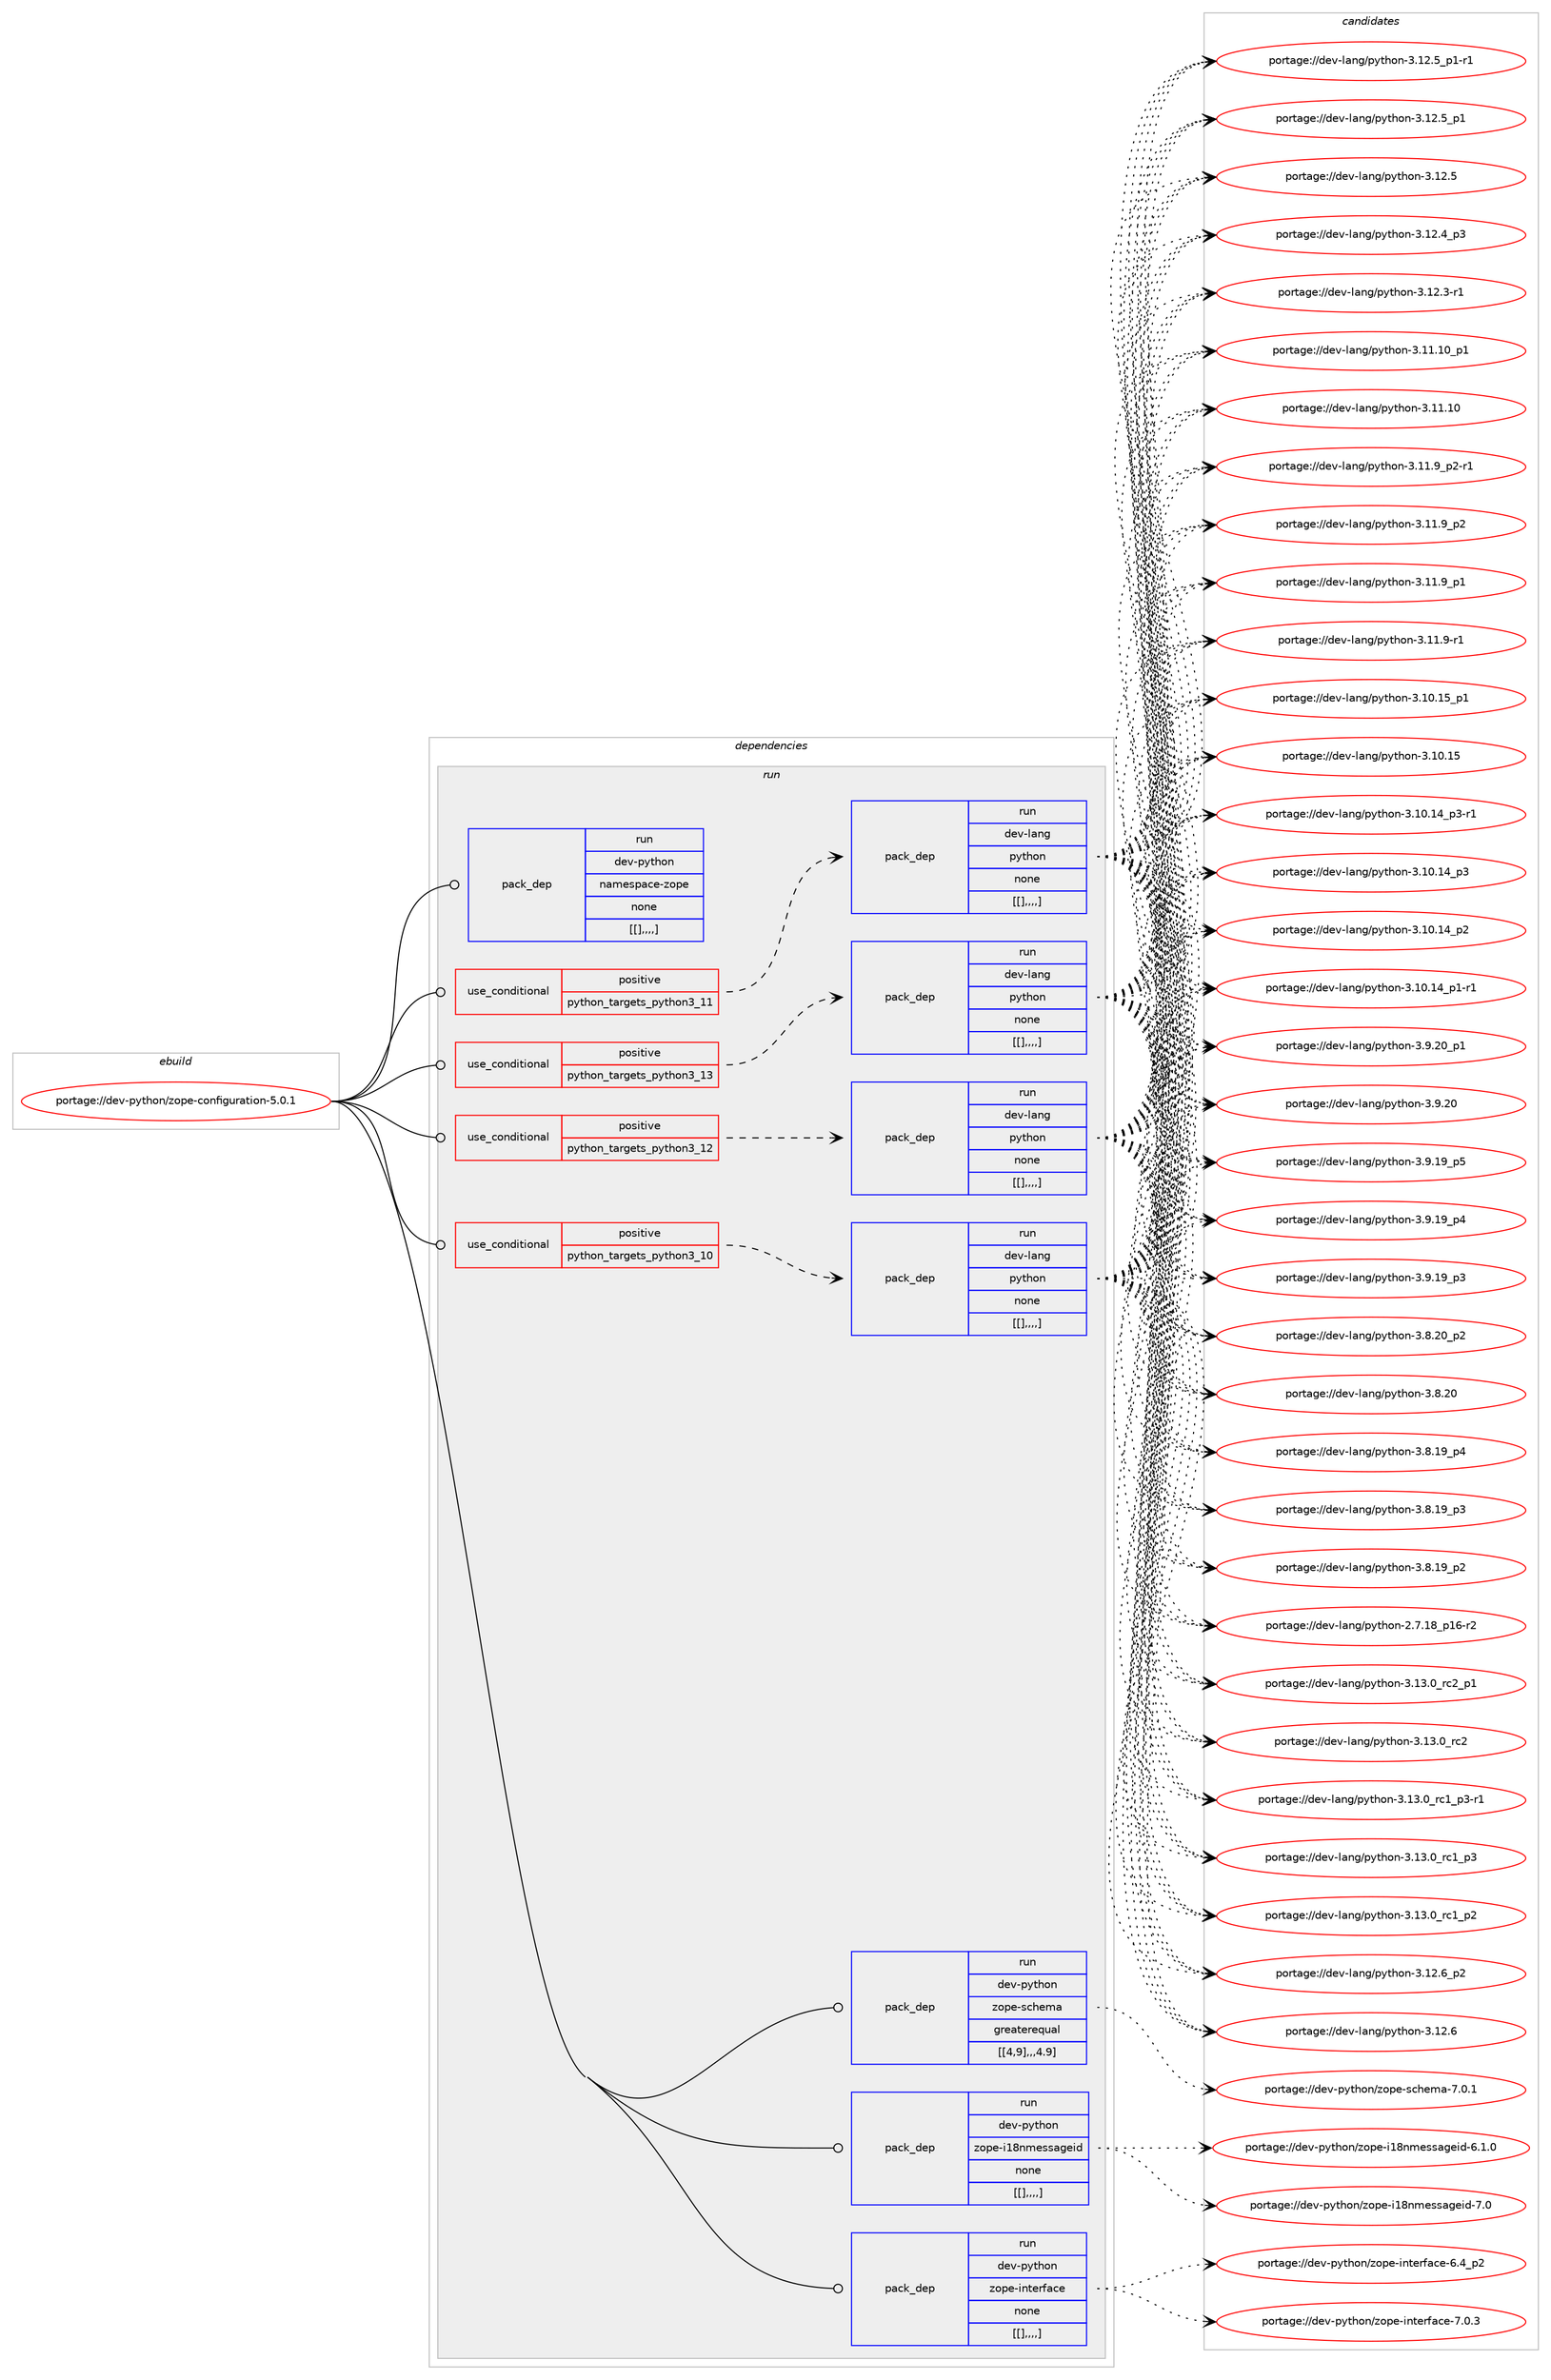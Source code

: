 digraph prolog {

# *************
# Graph options
# *************

newrank=true;
concentrate=true;
compound=true;
graph [rankdir=LR,fontname=Helvetica,fontsize=10,ranksep=1.5];#, ranksep=2.5, nodesep=0.2];
edge  [arrowhead=vee];
node  [fontname=Helvetica,fontsize=10];

# **********
# The ebuild
# **********

subgraph cluster_leftcol {
color=gray;
label=<<i>ebuild</i>>;
id [label="portage://dev-python/zope-configuration-5.0.1", color=red, width=4, href="../dev-python/zope-configuration-5.0.1.svg"];
}

# ****************
# The dependencies
# ****************

subgraph cluster_midcol {
color=gray;
label=<<i>dependencies</i>>;
subgraph cluster_compile {
fillcolor="#eeeeee";
style=filled;
label=<<i>compile</i>>;
}
subgraph cluster_compileandrun {
fillcolor="#eeeeee";
style=filled;
label=<<i>compile and run</i>>;
}
subgraph cluster_run {
fillcolor="#eeeeee";
style=filled;
label=<<i>run</i>>;
subgraph cond43324 {
dependency171675 [label=<<TABLE BORDER="0" CELLBORDER="1" CELLSPACING="0" CELLPADDING="4"><TR><TD ROWSPAN="3" CELLPADDING="10">use_conditional</TD></TR><TR><TD>positive</TD></TR><TR><TD>python_targets_python3_10</TD></TR></TABLE>>, shape=none, color=red];
subgraph pack127088 {
dependency171676 [label=<<TABLE BORDER="0" CELLBORDER="1" CELLSPACING="0" CELLPADDING="4" WIDTH="220"><TR><TD ROWSPAN="6" CELLPADDING="30">pack_dep</TD></TR><TR><TD WIDTH="110">run</TD></TR><TR><TD>dev-lang</TD></TR><TR><TD>python</TD></TR><TR><TD>none</TD></TR><TR><TD>[[],,,,]</TD></TR></TABLE>>, shape=none, color=blue];
}
dependency171675:e -> dependency171676:w [weight=20,style="dashed",arrowhead="vee"];
}
id:e -> dependency171675:w [weight=20,style="solid",arrowhead="odot"];
subgraph cond43325 {
dependency171677 [label=<<TABLE BORDER="0" CELLBORDER="1" CELLSPACING="0" CELLPADDING="4"><TR><TD ROWSPAN="3" CELLPADDING="10">use_conditional</TD></TR><TR><TD>positive</TD></TR><TR><TD>python_targets_python3_11</TD></TR></TABLE>>, shape=none, color=red];
subgraph pack127089 {
dependency171678 [label=<<TABLE BORDER="0" CELLBORDER="1" CELLSPACING="0" CELLPADDING="4" WIDTH="220"><TR><TD ROWSPAN="6" CELLPADDING="30">pack_dep</TD></TR><TR><TD WIDTH="110">run</TD></TR><TR><TD>dev-lang</TD></TR><TR><TD>python</TD></TR><TR><TD>none</TD></TR><TR><TD>[[],,,,]</TD></TR></TABLE>>, shape=none, color=blue];
}
dependency171677:e -> dependency171678:w [weight=20,style="dashed",arrowhead="vee"];
}
id:e -> dependency171677:w [weight=20,style="solid",arrowhead="odot"];
subgraph cond43326 {
dependency171679 [label=<<TABLE BORDER="0" CELLBORDER="1" CELLSPACING="0" CELLPADDING="4"><TR><TD ROWSPAN="3" CELLPADDING="10">use_conditional</TD></TR><TR><TD>positive</TD></TR><TR><TD>python_targets_python3_12</TD></TR></TABLE>>, shape=none, color=red];
subgraph pack127090 {
dependency171680 [label=<<TABLE BORDER="0" CELLBORDER="1" CELLSPACING="0" CELLPADDING="4" WIDTH="220"><TR><TD ROWSPAN="6" CELLPADDING="30">pack_dep</TD></TR><TR><TD WIDTH="110">run</TD></TR><TR><TD>dev-lang</TD></TR><TR><TD>python</TD></TR><TR><TD>none</TD></TR><TR><TD>[[],,,,]</TD></TR></TABLE>>, shape=none, color=blue];
}
dependency171679:e -> dependency171680:w [weight=20,style="dashed",arrowhead="vee"];
}
id:e -> dependency171679:w [weight=20,style="solid",arrowhead="odot"];
subgraph cond43327 {
dependency171681 [label=<<TABLE BORDER="0" CELLBORDER="1" CELLSPACING="0" CELLPADDING="4"><TR><TD ROWSPAN="3" CELLPADDING="10">use_conditional</TD></TR><TR><TD>positive</TD></TR><TR><TD>python_targets_python3_13</TD></TR></TABLE>>, shape=none, color=red];
subgraph pack127091 {
dependency171682 [label=<<TABLE BORDER="0" CELLBORDER="1" CELLSPACING="0" CELLPADDING="4" WIDTH="220"><TR><TD ROWSPAN="6" CELLPADDING="30">pack_dep</TD></TR><TR><TD WIDTH="110">run</TD></TR><TR><TD>dev-lang</TD></TR><TR><TD>python</TD></TR><TR><TD>none</TD></TR><TR><TD>[[],,,,]</TD></TR></TABLE>>, shape=none, color=blue];
}
dependency171681:e -> dependency171682:w [weight=20,style="dashed",arrowhead="vee"];
}
id:e -> dependency171681:w [weight=20,style="solid",arrowhead="odot"];
subgraph pack127092 {
dependency171683 [label=<<TABLE BORDER="0" CELLBORDER="1" CELLSPACING="0" CELLPADDING="4" WIDTH="220"><TR><TD ROWSPAN="6" CELLPADDING="30">pack_dep</TD></TR><TR><TD WIDTH="110">run</TD></TR><TR><TD>dev-python</TD></TR><TR><TD>zope-i18nmessageid</TD></TR><TR><TD>none</TD></TR><TR><TD>[[],,,,]</TD></TR></TABLE>>, shape=none, color=blue];
}
id:e -> dependency171683:w [weight=20,style="solid",arrowhead="odot"];
subgraph pack127093 {
dependency171684 [label=<<TABLE BORDER="0" CELLBORDER="1" CELLSPACING="0" CELLPADDING="4" WIDTH="220"><TR><TD ROWSPAN="6" CELLPADDING="30">pack_dep</TD></TR><TR><TD WIDTH="110">run</TD></TR><TR><TD>dev-python</TD></TR><TR><TD>zope-interface</TD></TR><TR><TD>none</TD></TR><TR><TD>[[],,,,]</TD></TR></TABLE>>, shape=none, color=blue];
}
id:e -> dependency171684:w [weight=20,style="solid",arrowhead="odot"];
subgraph pack127094 {
dependency171685 [label=<<TABLE BORDER="0" CELLBORDER="1" CELLSPACING="0" CELLPADDING="4" WIDTH="220"><TR><TD ROWSPAN="6" CELLPADDING="30">pack_dep</TD></TR><TR><TD WIDTH="110">run</TD></TR><TR><TD>dev-python</TD></TR><TR><TD>zope-schema</TD></TR><TR><TD>greaterequal</TD></TR><TR><TD>[[4,9],,,4.9]</TD></TR></TABLE>>, shape=none, color=blue];
}
id:e -> dependency171685:w [weight=20,style="solid",arrowhead="odot"];
subgraph pack127095 {
dependency171686 [label=<<TABLE BORDER="0" CELLBORDER="1" CELLSPACING="0" CELLPADDING="4" WIDTH="220"><TR><TD ROWSPAN="6" CELLPADDING="30">pack_dep</TD></TR><TR><TD WIDTH="110">run</TD></TR><TR><TD>dev-python</TD></TR><TR><TD>namespace-zope</TD></TR><TR><TD>none</TD></TR><TR><TD>[[],,,,]</TD></TR></TABLE>>, shape=none, color=blue];
}
id:e -> dependency171686:w [weight=20,style="solid",arrowhead="odot"];
}
}

# **************
# The candidates
# **************

subgraph cluster_choices {
rank=same;
color=gray;
label=<<i>candidates</i>>;

subgraph choice127088 {
color=black;
nodesep=1;
choice100101118451089711010347112121116104111110455146495146489511499509511249 [label="portage://dev-lang/python-3.13.0_rc2_p1", color=red, width=4,href="../dev-lang/python-3.13.0_rc2_p1.svg"];
choice10010111845108971101034711212111610411111045514649514648951149950 [label="portage://dev-lang/python-3.13.0_rc2", color=red, width=4,href="../dev-lang/python-3.13.0_rc2.svg"];
choice1001011184510897110103471121211161041111104551464951464895114994995112514511449 [label="portage://dev-lang/python-3.13.0_rc1_p3-r1", color=red, width=4,href="../dev-lang/python-3.13.0_rc1_p3-r1.svg"];
choice100101118451089711010347112121116104111110455146495146489511499499511251 [label="portage://dev-lang/python-3.13.0_rc1_p3", color=red, width=4,href="../dev-lang/python-3.13.0_rc1_p3.svg"];
choice100101118451089711010347112121116104111110455146495146489511499499511250 [label="portage://dev-lang/python-3.13.0_rc1_p2", color=red, width=4,href="../dev-lang/python-3.13.0_rc1_p2.svg"];
choice100101118451089711010347112121116104111110455146495046549511250 [label="portage://dev-lang/python-3.12.6_p2", color=red, width=4,href="../dev-lang/python-3.12.6_p2.svg"];
choice10010111845108971101034711212111610411111045514649504654 [label="portage://dev-lang/python-3.12.6", color=red, width=4,href="../dev-lang/python-3.12.6.svg"];
choice1001011184510897110103471121211161041111104551464950465395112494511449 [label="portage://dev-lang/python-3.12.5_p1-r1", color=red, width=4,href="../dev-lang/python-3.12.5_p1-r1.svg"];
choice100101118451089711010347112121116104111110455146495046539511249 [label="portage://dev-lang/python-3.12.5_p1", color=red, width=4,href="../dev-lang/python-3.12.5_p1.svg"];
choice10010111845108971101034711212111610411111045514649504653 [label="portage://dev-lang/python-3.12.5", color=red, width=4,href="../dev-lang/python-3.12.5.svg"];
choice100101118451089711010347112121116104111110455146495046529511251 [label="portage://dev-lang/python-3.12.4_p3", color=red, width=4,href="../dev-lang/python-3.12.4_p3.svg"];
choice100101118451089711010347112121116104111110455146495046514511449 [label="portage://dev-lang/python-3.12.3-r1", color=red, width=4,href="../dev-lang/python-3.12.3-r1.svg"];
choice10010111845108971101034711212111610411111045514649494649489511249 [label="portage://dev-lang/python-3.11.10_p1", color=red, width=4,href="../dev-lang/python-3.11.10_p1.svg"];
choice1001011184510897110103471121211161041111104551464949464948 [label="portage://dev-lang/python-3.11.10", color=red, width=4,href="../dev-lang/python-3.11.10.svg"];
choice1001011184510897110103471121211161041111104551464949465795112504511449 [label="portage://dev-lang/python-3.11.9_p2-r1", color=red, width=4,href="../dev-lang/python-3.11.9_p2-r1.svg"];
choice100101118451089711010347112121116104111110455146494946579511250 [label="portage://dev-lang/python-3.11.9_p2", color=red, width=4,href="../dev-lang/python-3.11.9_p2.svg"];
choice100101118451089711010347112121116104111110455146494946579511249 [label="portage://dev-lang/python-3.11.9_p1", color=red, width=4,href="../dev-lang/python-3.11.9_p1.svg"];
choice100101118451089711010347112121116104111110455146494946574511449 [label="portage://dev-lang/python-3.11.9-r1", color=red, width=4,href="../dev-lang/python-3.11.9-r1.svg"];
choice10010111845108971101034711212111610411111045514649484649539511249 [label="portage://dev-lang/python-3.10.15_p1", color=red, width=4,href="../dev-lang/python-3.10.15_p1.svg"];
choice1001011184510897110103471121211161041111104551464948464953 [label="portage://dev-lang/python-3.10.15", color=red, width=4,href="../dev-lang/python-3.10.15.svg"];
choice100101118451089711010347112121116104111110455146494846495295112514511449 [label="portage://dev-lang/python-3.10.14_p3-r1", color=red, width=4,href="../dev-lang/python-3.10.14_p3-r1.svg"];
choice10010111845108971101034711212111610411111045514649484649529511251 [label="portage://dev-lang/python-3.10.14_p3", color=red, width=4,href="../dev-lang/python-3.10.14_p3.svg"];
choice10010111845108971101034711212111610411111045514649484649529511250 [label="portage://dev-lang/python-3.10.14_p2", color=red, width=4,href="../dev-lang/python-3.10.14_p2.svg"];
choice100101118451089711010347112121116104111110455146494846495295112494511449 [label="portage://dev-lang/python-3.10.14_p1-r1", color=red, width=4,href="../dev-lang/python-3.10.14_p1-r1.svg"];
choice100101118451089711010347112121116104111110455146574650489511249 [label="portage://dev-lang/python-3.9.20_p1", color=red, width=4,href="../dev-lang/python-3.9.20_p1.svg"];
choice10010111845108971101034711212111610411111045514657465048 [label="portage://dev-lang/python-3.9.20", color=red, width=4,href="../dev-lang/python-3.9.20.svg"];
choice100101118451089711010347112121116104111110455146574649579511253 [label="portage://dev-lang/python-3.9.19_p5", color=red, width=4,href="../dev-lang/python-3.9.19_p5.svg"];
choice100101118451089711010347112121116104111110455146574649579511252 [label="portage://dev-lang/python-3.9.19_p4", color=red, width=4,href="../dev-lang/python-3.9.19_p4.svg"];
choice100101118451089711010347112121116104111110455146574649579511251 [label="portage://dev-lang/python-3.9.19_p3", color=red, width=4,href="../dev-lang/python-3.9.19_p3.svg"];
choice100101118451089711010347112121116104111110455146564650489511250 [label="portage://dev-lang/python-3.8.20_p2", color=red, width=4,href="../dev-lang/python-3.8.20_p2.svg"];
choice10010111845108971101034711212111610411111045514656465048 [label="portage://dev-lang/python-3.8.20", color=red, width=4,href="../dev-lang/python-3.8.20.svg"];
choice100101118451089711010347112121116104111110455146564649579511252 [label="portage://dev-lang/python-3.8.19_p4", color=red, width=4,href="../dev-lang/python-3.8.19_p4.svg"];
choice100101118451089711010347112121116104111110455146564649579511251 [label="portage://dev-lang/python-3.8.19_p3", color=red, width=4,href="../dev-lang/python-3.8.19_p3.svg"];
choice100101118451089711010347112121116104111110455146564649579511250 [label="portage://dev-lang/python-3.8.19_p2", color=red, width=4,href="../dev-lang/python-3.8.19_p2.svg"];
choice100101118451089711010347112121116104111110455046554649569511249544511450 [label="portage://dev-lang/python-2.7.18_p16-r2", color=red, width=4,href="../dev-lang/python-2.7.18_p16-r2.svg"];
dependency171676:e -> choice100101118451089711010347112121116104111110455146495146489511499509511249:w [style=dotted,weight="100"];
dependency171676:e -> choice10010111845108971101034711212111610411111045514649514648951149950:w [style=dotted,weight="100"];
dependency171676:e -> choice1001011184510897110103471121211161041111104551464951464895114994995112514511449:w [style=dotted,weight="100"];
dependency171676:e -> choice100101118451089711010347112121116104111110455146495146489511499499511251:w [style=dotted,weight="100"];
dependency171676:e -> choice100101118451089711010347112121116104111110455146495146489511499499511250:w [style=dotted,weight="100"];
dependency171676:e -> choice100101118451089711010347112121116104111110455146495046549511250:w [style=dotted,weight="100"];
dependency171676:e -> choice10010111845108971101034711212111610411111045514649504654:w [style=dotted,weight="100"];
dependency171676:e -> choice1001011184510897110103471121211161041111104551464950465395112494511449:w [style=dotted,weight="100"];
dependency171676:e -> choice100101118451089711010347112121116104111110455146495046539511249:w [style=dotted,weight="100"];
dependency171676:e -> choice10010111845108971101034711212111610411111045514649504653:w [style=dotted,weight="100"];
dependency171676:e -> choice100101118451089711010347112121116104111110455146495046529511251:w [style=dotted,weight="100"];
dependency171676:e -> choice100101118451089711010347112121116104111110455146495046514511449:w [style=dotted,weight="100"];
dependency171676:e -> choice10010111845108971101034711212111610411111045514649494649489511249:w [style=dotted,weight="100"];
dependency171676:e -> choice1001011184510897110103471121211161041111104551464949464948:w [style=dotted,weight="100"];
dependency171676:e -> choice1001011184510897110103471121211161041111104551464949465795112504511449:w [style=dotted,weight="100"];
dependency171676:e -> choice100101118451089711010347112121116104111110455146494946579511250:w [style=dotted,weight="100"];
dependency171676:e -> choice100101118451089711010347112121116104111110455146494946579511249:w [style=dotted,weight="100"];
dependency171676:e -> choice100101118451089711010347112121116104111110455146494946574511449:w [style=dotted,weight="100"];
dependency171676:e -> choice10010111845108971101034711212111610411111045514649484649539511249:w [style=dotted,weight="100"];
dependency171676:e -> choice1001011184510897110103471121211161041111104551464948464953:w [style=dotted,weight="100"];
dependency171676:e -> choice100101118451089711010347112121116104111110455146494846495295112514511449:w [style=dotted,weight="100"];
dependency171676:e -> choice10010111845108971101034711212111610411111045514649484649529511251:w [style=dotted,weight="100"];
dependency171676:e -> choice10010111845108971101034711212111610411111045514649484649529511250:w [style=dotted,weight="100"];
dependency171676:e -> choice100101118451089711010347112121116104111110455146494846495295112494511449:w [style=dotted,weight="100"];
dependency171676:e -> choice100101118451089711010347112121116104111110455146574650489511249:w [style=dotted,weight="100"];
dependency171676:e -> choice10010111845108971101034711212111610411111045514657465048:w [style=dotted,weight="100"];
dependency171676:e -> choice100101118451089711010347112121116104111110455146574649579511253:w [style=dotted,weight="100"];
dependency171676:e -> choice100101118451089711010347112121116104111110455146574649579511252:w [style=dotted,weight="100"];
dependency171676:e -> choice100101118451089711010347112121116104111110455146574649579511251:w [style=dotted,weight="100"];
dependency171676:e -> choice100101118451089711010347112121116104111110455146564650489511250:w [style=dotted,weight="100"];
dependency171676:e -> choice10010111845108971101034711212111610411111045514656465048:w [style=dotted,weight="100"];
dependency171676:e -> choice100101118451089711010347112121116104111110455146564649579511252:w [style=dotted,weight="100"];
dependency171676:e -> choice100101118451089711010347112121116104111110455146564649579511251:w [style=dotted,weight="100"];
dependency171676:e -> choice100101118451089711010347112121116104111110455146564649579511250:w [style=dotted,weight="100"];
dependency171676:e -> choice100101118451089711010347112121116104111110455046554649569511249544511450:w [style=dotted,weight="100"];
}
subgraph choice127089 {
color=black;
nodesep=1;
choice100101118451089711010347112121116104111110455146495146489511499509511249 [label="portage://dev-lang/python-3.13.0_rc2_p1", color=red, width=4,href="../dev-lang/python-3.13.0_rc2_p1.svg"];
choice10010111845108971101034711212111610411111045514649514648951149950 [label="portage://dev-lang/python-3.13.0_rc2", color=red, width=4,href="../dev-lang/python-3.13.0_rc2.svg"];
choice1001011184510897110103471121211161041111104551464951464895114994995112514511449 [label="portage://dev-lang/python-3.13.0_rc1_p3-r1", color=red, width=4,href="../dev-lang/python-3.13.0_rc1_p3-r1.svg"];
choice100101118451089711010347112121116104111110455146495146489511499499511251 [label="portage://dev-lang/python-3.13.0_rc1_p3", color=red, width=4,href="../dev-lang/python-3.13.0_rc1_p3.svg"];
choice100101118451089711010347112121116104111110455146495146489511499499511250 [label="portage://dev-lang/python-3.13.0_rc1_p2", color=red, width=4,href="../dev-lang/python-3.13.0_rc1_p2.svg"];
choice100101118451089711010347112121116104111110455146495046549511250 [label="portage://dev-lang/python-3.12.6_p2", color=red, width=4,href="../dev-lang/python-3.12.6_p2.svg"];
choice10010111845108971101034711212111610411111045514649504654 [label="portage://dev-lang/python-3.12.6", color=red, width=4,href="../dev-lang/python-3.12.6.svg"];
choice1001011184510897110103471121211161041111104551464950465395112494511449 [label="portage://dev-lang/python-3.12.5_p1-r1", color=red, width=4,href="../dev-lang/python-3.12.5_p1-r1.svg"];
choice100101118451089711010347112121116104111110455146495046539511249 [label="portage://dev-lang/python-3.12.5_p1", color=red, width=4,href="../dev-lang/python-3.12.5_p1.svg"];
choice10010111845108971101034711212111610411111045514649504653 [label="portage://dev-lang/python-3.12.5", color=red, width=4,href="../dev-lang/python-3.12.5.svg"];
choice100101118451089711010347112121116104111110455146495046529511251 [label="portage://dev-lang/python-3.12.4_p3", color=red, width=4,href="../dev-lang/python-3.12.4_p3.svg"];
choice100101118451089711010347112121116104111110455146495046514511449 [label="portage://dev-lang/python-3.12.3-r1", color=red, width=4,href="../dev-lang/python-3.12.3-r1.svg"];
choice10010111845108971101034711212111610411111045514649494649489511249 [label="portage://dev-lang/python-3.11.10_p1", color=red, width=4,href="../dev-lang/python-3.11.10_p1.svg"];
choice1001011184510897110103471121211161041111104551464949464948 [label="portage://dev-lang/python-3.11.10", color=red, width=4,href="../dev-lang/python-3.11.10.svg"];
choice1001011184510897110103471121211161041111104551464949465795112504511449 [label="portage://dev-lang/python-3.11.9_p2-r1", color=red, width=4,href="../dev-lang/python-3.11.9_p2-r1.svg"];
choice100101118451089711010347112121116104111110455146494946579511250 [label="portage://dev-lang/python-3.11.9_p2", color=red, width=4,href="../dev-lang/python-3.11.9_p2.svg"];
choice100101118451089711010347112121116104111110455146494946579511249 [label="portage://dev-lang/python-3.11.9_p1", color=red, width=4,href="../dev-lang/python-3.11.9_p1.svg"];
choice100101118451089711010347112121116104111110455146494946574511449 [label="portage://dev-lang/python-3.11.9-r1", color=red, width=4,href="../dev-lang/python-3.11.9-r1.svg"];
choice10010111845108971101034711212111610411111045514649484649539511249 [label="portage://dev-lang/python-3.10.15_p1", color=red, width=4,href="../dev-lang/python-3.10.15_p1.svg"];
choice1001011184510897110103471121211161041111104551464948464953 [label="portage://dev-lang/python-3.10.15", color=red, width=4,href="../dev-lang/python-3.10.15.svg"];
choice100101118451089711010347112121116104111110455146494846495295112514511449 [label="portage://dev-lang/python-3.10.14_p3-r1", color=red, width=4,href="../dev-lang/python-3.10.14_p3-r1.svg"];
choice10010111845108971101034711212111610411111045514649484649529511251 [label="portage://dev-lang/python-3.10.14_p3", color=red, width=4,href="../dev-lang/python-3.10.14_p3.svg"];
choice10010111845108971101034711212111610411111045514649484649529511250 [label="portage://dev-lang/python-3.10.14_p2", color=red, width=4,href="../dev-lang/python-3.10.14_p2.svg"];
choice100101118451089711010347112121116104111110455146494846495295112494511449 [label="portage://dev-lang/python-3.10.14_p1-r1", color=red, width=4,href="../dev-lang/python-3.10.14_p1-r1.svg"];
choice100101118451089711010347112121116104111110455146574650489511249 [label="portage://dev-lang/python-3.9.20_p1", color=red, width=4,href="../dev-lang/python-3.9.20_p1.svg"];
choice10010111845108971101034711212111610411111045514657465048 [label="portage://dev-lang/python-3.9.20", color=red, width=4,href="../dev-lang/python-3.9.20.svg"];
choice100101118451089711010347112121116104111110455146574649579511253 [label="portage://dev-lang/python-3.9.19_p5", color=red, width=4,href="../dev-lang/python-3.9.19_p5.svg"];
choice100101118451089711010347112121116104111110455146574649579511252 [label="portage://dev-lang/python-3.9.19_p4", color=red, width=4,href="../dev-lang/python-3.9.19_p4.svg"];
choice100101118451089711010347112121116104111110455146574649579511251 [label="portage://dev-lang/python-3.9.19_p3", color=red, width=4,href="../dev-lang/python-3.9.19_p3.svg"];
choice100101118451089711010347112121116104111110455146564650489511250 [label="portage://dev-lang/python-3.8.20_p2", color=red, width=4,href="../dev-lang/python-3.8.20_p2.svg"];
choice10010111845108971101034711212111610411111045514656465048 [label="portage://dev-lang/python-3.8.20", color=red, width=4,href="../dev-lang/python-3.8.20.svg"];
choice100101118451089711010347112121116104111110455146564649579511252 [label="portage://dev-lang/python-3.8.19_p4", color=red, width=4,href="../dev-lang/python-3.8.19_p4.svg"];
choice100101118451089711010347112121116104111110455146564649579511251 [label="portage://dev-lang/python-3.8.19_p3", color=red, width=4,href="../dev-lang/python-3.8.19_p3.svg"];
choice100101118451089711010347112121116104111110455146564649579511250 [label="portage://dev-lang/python-3.8.19_p2", color=red, width=4,href="../dev-lang/python-3.8.19_p2.svg"];
choice100101118451089711010347112121116104111110455046554649569511249544511450 [label="portage://dev-lang/python-2.7.18_p16-r2", color=red, width=4,href="../dev-lang/python-2.7.18_p16-r2.svg"];
dependency171678:e -> choice100101118451089711010347112121116104111110455146495146489511499509511249:w [style=dotted,weight="100"];
dependency171678:e -> choice10010111845108971101034711212111610411111045514649514648951149950:w [style=dotted,weight="100"];
dependency171678:e -> choice1001011184510897110103471121211161041111104551464951464895114994995112514511449:w [style=dotted,weight="100"];
dependency171678:e -> choice100101118451089711010347112121116104111110455146495146489511499499511251:w [style=dotted,weight="100"];
dependency171678:e -> choice100101118451089711010347112121116104111110455146495146489511499499511250:w [style=dotted,weight="100"];
dependency171678:e -> choice100101118451089711010347112121116104111110455146495046549511250:w [style=dotted,weight="100"];
dependency171678:e -> choice10010111845108971101034711212111610411111045514649504654:w [style=dotted,weight="100"];
dependency171678:e -> choice1001011184510897110103471121211161041111104551464950465395112494511449:w [style=dotted,weight="100"];
dependency171678:e -> choice100101118451089711010347112121116104111110455146495046539511249:w [style=dotted,weight="100"];
dependency171678:e -> choice10010111845108971101034711212111610411111045514649504653:w [style=dotted,weight="100"];
dependency171678:e -> choice100101118451089711010347112121116104111110455146495046529511251:w [style=dotted,weight="100"];
dependency171678:e -> choice100101118451089711010347112121116104111110455146495046514511449:w [style=dotted,weight="100"];
dependency171678:e -> choice10010111845108971101034711212111610411111045514649494649489511249:w [style=dotted,weight="100"];
dependency171678:e -> choice1001011184510897110103471121211161041111104551464949464948:w [style=dotted,weight="100"];
dependency171678:e -> choice1001011184510897110103471121211161041111104551464949465795112504511449:w [style=dotted,weight="100"];
dependency171678:e -> choice100101118451089711010347112121116104111110455146494946579511250:w [style=dotted,weight="100"];
dependency171678:e -> choice100101118451089711010347112121116104111110455146494946579511249:w [style=dotted,weight="100"];
dependency171678:e -> choice100101118451089711010347112121116104111110455146494946574511449:w [style=dotted,weight="100"];
dependency171678:e -> choice10010111845108971101034711212111610411111045514649484649539511249:w [style=dotted,weight="100"];
dependency171678:e -> choice1001011184510897110103471121211161041111104551464948464953:w [style=dotted,weight="100"];
dependency171678:e -> choice100101118451089711010347112121116104111110455146494846495295112514511449:w [style=dotted,weight="100"];
dependency171678:e -> choice10010111845108971101034711212111610411111045514649484649529511251:w [style=dotted,weight="100"];
dependency171678:e -> choice10010111845108971101034711212111610411111045514649484649529511250:w [style=dotted,weight="100"];
dependency171678:e -> choice100101118451089711010347112121116104111110455146494846495295112494511449:w [style=dotted,weight="100"];
dependency171678:e -> choice100101118451089711010347112121116104111110455146574650489511249:w [style=dotted,weight="100"];
dependency171678:e -> choice10010111845108971101034711212111610411111045514657465048:w [style=dotted,weight="100"];
dependency171678:e -> choice100101118451089711010347112121116104111110455146574649579511253:w [style=dotted,weight="100"];
dependency171678:e -> choice100101118451089711010347112121116104111110455146574649579511252:w [style=dotted,weight="100"];
dependency171678:e -> choice100101118451089711010347112121116104111110455146574649579511251:w [style=dotted,weight="100"];
dependency171678:e -> choice100101118451089711010347112121116104111110455146564650489511250:w [style=dotted,weight="100"];
dependency171678:e -> choice10010111845108971101034711212111610411111045514656465048:w [style=dotted,weight="100"];
dependency171678:e -> choice100101118451089711010347112121116104111110455146564649579511252:w [style=dotted,weight="100"];
dependency171678:e -> choice100101118451089711010347112121116104111110455146564649579511251:w [style=dotted,weight="100"];
dependency171678:e -> choice100101118451089711010347112121116104111110455146564649579511250:w [style=dotted,weight="100"];
dependency171678:e -> choice100101118451089711010347112121116104111110455046554649569511249544511450:w [style=dotted,weight="100"];
}
subgraph choice127090 {
color=black;
nodesep=1;
choice100101118451089711010347112121116104111110455146495146489511499509511249 [label="portage://dev-lang/python-3.13.0_rc2_p1", color=red, width=4,href="../dev-lang/python-3.13.0_rc2_p1.svg"];
choice10010111845108971101034711212111610411111045514649514648951149950 [label="portage://dev-lang/python-3.13.0_rc2", color=red, width=4,href="../dev-lang/python-3.13.0_rc2.svg"];
choice1001011184510897110103471121211161041111104551464951464895114994995112514511449 [label="portage://dev-lang/python-3.13.0_rc1_p3-r1", color=red, width=4,href="../dev-lang/python-3.13.0_rc1_p3-r1.svg"];
choice100101118451089711010347112121116104111110455146495146489511499499511251 [label="portage://dev-lang/python-3.13.0_rc1_p3", color=red, width=4,href="../dev-lang/python-3.13.0_rc1_p3.svg"];
choice100101118451089711010347112121116104111110455146495146489511499499511250 [label="portage://dev-lang/python-3.13.0_rc1_p2", color=red, width=4,href="../dev-lang/python-3.13.0_rc1_p2.svg"];
choice100101118451089711010347112121116104111110455146495046549511250 [label="portage://dev-lang/python-3.12.6_p2", color=red, width=4,href="../dev-lang/python-3.12.6_p2.svg"];
choice10010111845108971101034711212111610411111045514649504654 [label="portage://dev-lang/python-3.12.6", color=red, width=4,href="../dev-lang/python-3.12.6.svg"];
choice1001011184510897110103471121211161041111104551464950465395112494511449 [label="portage://dev-lang/python-3.12.5_p1-r1", color=red, width=4,href="../dev-lang/python-3.12.5_p1-r1.svg"];
choice100101118451089711010347112121116104111110455146495046539511249 [label="portage://dev-lang/python-3.12.5_p1", color=red, width=4,href="../dev-lang/python-3.12.5_p1.svg"];
choice10010111845108971101034711212111610411111045514649504653 [label="portage://dev-lang/python-3.12.5", color=red, width=4,href="../dev-lang/python-3.12.5.svg"];
choice100101118451089711010347112121116104111110455146495046529511251 [label="portage://dev-lang/python-3.12.4_p3", color=red, width=4,href="../dev-lang/python-3.12.4_p3.svg"];
choice100101118451089711010347112121116104111110455146495046514511449 [label="portage://dev-lang/python-3.12.3-r1", color=red, width=4,href="../dev-lang/python-3.12.3-r1.svg"];
choice10010111845108971101034711212111610411111045514649494649489511249 [label="portage://dev-lang/python-3.11.10_p1", color=red, width=4,href="../dev-lang/python-3.11.10_p1.svg"];
choice1001011184510897110103471121211161041111104551464949464948 [label="portage://dev-lang/python-3.11.10", color=red, width=4,href="../dev-lang/python-3.11.10.svg"];
choice1001011184510897110103471121211161041111104551464949465795112504511449 [label="portage://dev-lang/python-3.11.9_p2-r1", color=red, width=4,href="../dev-lang/python-3.11.9_p2-r1.svg"];
choice100101118451089711010347112121116104111110455146494946579511250 [label="portage://dev-lang/python-3.11.9_p2", color=red, width=4,href="../dev-lang/python-3.11.9_p2.svg"];
choice100101118451089711010347112121116104111110455146494946579511249 [label="portage://dev-lang/python-3.11.9_p1", color=red, width=4,href="../dev-lang/python-3.11.9_p1.svg"];
choice100101118451089711010347112121116104111110455146494946574511449 [label="portage://dev-lang/python-3.11.9-r1", color=red, width=4,href="../dev-lang/python-3.11.9-r1.svg"];
choice10010111845108971101034711212111610411111045514649484649539511249 [label="portage://dev-lang/python-3.10.15_p1", color=red, width=4,href="../dev-lang/python-3.10.15_p1.svg"];
choice1001011184510897110103471121211161041111104551464948464953 [label="portage://dev-lang/python-3.10.15", color=red, width=4,href="../dev-lang/python-3.10.15.svg"];
choice100101118451089711010347112121116104111110455146494846495295112514511449 [label="portage://dev-lang/python-3.10.14_p3-r1", color=red, width=4,href="../dev-lang/python-3.10.14_p3-r1.svg"];
choice10010111845108971101034711212111610411111045514649484649529511251 [label="portage://dev-lang/python-3.10.14_p3", color=red, width=4,href="../dev-lang/python-3.10.14_p3.svg"];
choice10010111845108971101034711212111610411111045514649484649529511250 [label="portage://dev-lang/python-3.10.14_p2", color=red, width=4,href="../dev-lang/python-3.10.14_p2.svg"];
choice100101118451089711010347112121116104111110455146494846495295112494511449 [label="portage://dev-lang/python-3.10.14_p1-r1", color=red, width=4,href="../dev-lang/python-3.10.14_p1-r1.svg"];
choice100101118451089711010347112121116104111110455146574650489511249 [label="portage://dev-lang/python-3.9.20_p1", color=red, width=4,href="../dev-lang/python-3.9.20_p1.svg"];
choice10010111845108971101034711212111610411111045514657465048 [label="portage://dev-lang/python-3.9.20", color=red, width=4,href="../dev-lang/python-3.9.20.svg"];
choice100101118451089711010347112121116104111110455146574649579511253 [label="portage://dev-lang/python-3.9.19_p5", color=red, width=4,href="../dev-lang/python-3.9.19_p5.svg"];
choice100101118451089711010347112121116104111110455146574649579511252 [label="portage://dev-lang/python-3.9.19_p4", color=red, width=4,href="../dev-lang/python-3.9.19_p4.svg"];
choice100101118451089711010347112121116104111110455146574649579511251 [label="portage://dev-lang/python-3.9.19_p3", color=red, width=4,href="../dev-lang/python-3.9.19_p3.svg"];
choice100101118451089711010347112121116104111110455146564650489511250 [label="portage://dev-lang/python-3.8.20_p2", color=red, width=4,href="../dev-lang/python-3.8.20_p2.svg"];
choice10010111845108971101034711212111610411111045514656465048 [label="portage://dev-lang/python-3.8.20", color=red, width=4,href="../dev-lang/python-3.8.20.svg"];
choice100101118451089711010347112121116104111110455146564649579511252 [label="portage://dev-lang/python-3.8.19_p4", color=red, width=4,href="../dev-lang/python-3.8.19_p4.svg"];
choice100101118451089711010347112121116104111110455146564649579511251 [label="portage://dev-lang/python-3.8.19_p3", color=red, width=4,href="../dev-lang/python-3.8.19_p3.svg"];
choice100101118451089711010347112121116104111110455146564649579511250 [label="portage://dev-lang/python-3.8.19_p2", color=red, width=4,href="../dev-lang/python-3.8.19_p2.svg"];
choice100101118451089711010347112121116104111110455046554649569511249544511450 [label="portage://dev-lang/python-2.7.18_p16-r2", color=red, width=4,href="../dev-lang/python-2.7.18_p16-r2.svg"];
dependency171680:e -> choice100101118451089711010347112121116104111110455146495146489511499509511249:w [style=dotted,weight="100"];
dependency171680:e -> choice10010111845108971101034711212111610411111045514649514648951149950:w [style=dotted,weight="100"];
dependency171680:e -> choice1001011184510897110103471121211161041111104551464951464895114994995112514511449:w [style=dotted,weight="100"];
dependency171680:e -> choice100101118451089711010347112121116104111110455146495146489511499499511251:w [style=dotted,weight="100"];
dependency171680:e -> choice100101118451089711010347112121116104111110455146495146489511499499511250:w [style=dotted,weight="100"];
dependency171680:e -> choice100101118451089711010347112121116104111110455146495046549511250:w [style=dotted,weight="100"];
dependency171680:e -> choice10010111845108971101034711212111610411111045514649504654:w [style=dotted,weight="100"];
dependency171680:e -> choice1001011184510897110103471121211161041111104551464950465395112494511449:w [style=dotted,weight="100"];
dependency171680:e -> choice100101118451089711010347112121116104111110455146495046539511249:w [style=dotted,weight="100"];
dependency171680:e -> choice10010111845108971101034711212111610411111045514649504653:w [style=dotted,weight="100"];
dependency171680:e -> choice100101118451089711010347112121116104111110455146495046529511251:w [style=dotted,weight="100"];
dependency171680:e -> choice100101118451089711010347112121116104111110455146495046514511449:w [style=dotted,weight="100"];
dependency171680:e -> choice10010111845108971101034711212111610411111045514649494649489511249:w [style=dotted,weight="100"];
dependency171680:e -> choice1001011184510897110103471121211161041111104551464949464948:w [style=dotted,weight="100"];
dependency171680:e -> choice1001011184510897110103471121211161041111104551464949465795112504511449:w [style=dotted,weight="100"];
dependency171680:e -> choice100101118451089711010347112121116104111110455146494946579511250:w [style=dotted,weight="100"];
dependency171680:e -> choice100101118451089711010347112121116104111110455146494946579511249:w [style=dotted,weight="100"];
dependency171680:e -> choice100101118451089711010347112121116104111110455146494946574511449:w [style=dotted,weight="100"];
dependency171680:e -> choice10010111845108971101034711212111610411111045514649484649539511249:w [style=dotted,weight="100"];
dependency171680:e -> choice1001011184510897110103471121211161041111104551464948464953:w [style=dotted,weight="100"];
dependency171680:e -> choice100101118451089711010347112121116104111110455146494846495295112514511449:w [style=dotted,weight="100"];
dependency171680:e -> choice10010111845108971101034711212111610411111045514649484649529511251:w [style=dotted,weight="100"];
dependency171680:e -> choice10010111845108971101034711212111610411111045514649484649529511250:w [style=dotted,weight="100"];
dependency171680:e -> choice100101118451089711010347112121116104111110455146494846495295112494511449:w [style=dotted,weight="100"];
dependency171680:e -> choice100101118451089711010347112121116104111110455146574650489511249:w [style=dotted,weight="100"];
dependency171680:e -> choice10010111845108971101034711212111610411111045514657465048:w [style=dotted,weight="100"];
dependency171680:e -> choice100101118451089711010347112121116104111110455146574649579511253:w [style=dotted,weight="100"];
dependency171680:e -> choice100101118451089711010347112121116104111110455146574649579511252:w [style=dotted,weight="100"];
dependency171680:e -> choice100101118451089711010347112121116104111110455146574649579511251:w [style=dotted,weight="100"];
dependency171680:e -> choice100101118451089711010347112121116104111110455146564650489511250:w [style=dotted,weight="100"];
dependency171680:e -> choice10010111845108971101034711212111610411111045514656465048:w [style=dotted,weight="100"];
dependency171680:e -> choice100101118451089711010347112121116104111110455146564649579511252:w [style=dotted,weight="100"];
dependency171680:e -> choice100101118451089711010347112121116104111110455146564649579511251:w [style=dotted,weight="100"];
dependency171680:e -> choice100101118451089711010347112121116104111110455146564649579511250:w [style=dotted,weight="100"];
dependency171680:e -> choice100101118451089711010347112121116104111110455046554649569511249544511450:w [style=dotted,weight="100"];
}
subgraph choice127091 {
color=black;
nodesep=1;
choice100101118451089711010347112121116104111110455146495146489511499509511249 [label="portage://dev-lang/python-3.13.0_rc2_p1", color=red, width=4,href="../dev-lang/python-3.13.0_rc2_p1.svg"];
choice10010111845108971101034711212111610411111045514649514648951149950 [label="portage://dev-lang/python-3.13.0_rc2", color=red, width=4,href="../dev-lang/python-3.13.0_rc2.svg"];
choice1001011184510897110103471121211161041111104551464951464895114994995112514511449 [label="portage://dev-lang/python-3.13.0_rc1_p3-r1", color=red, width=4,href="../dev-lang/python-3.13.0_rc1_p3-r1.svg"];
choice100101118451089711010347112121116104111110455146495146489511499499511251 [label="portage://dev-lang/python-3.13.0_rc1_p3", color=red, width=4,href="../dev-lang/python-3.13.0_rc1_p3.svg"];
choice100101118451089711010347112121116104111110455146495146489511499499511250 [label="portage://dev-lang/python-3.13.0_rc1_p2", color=red, width=4,href="../dev-lang/python-3.13.0_rc1_p2.svg"];
choice100101118451089711010347112121116104111110455146495046549511250 [label="portage://dev-lang/python-3.12.6_p2", color=red, width=4,href="../dev-lang/python-3.12.6_p2.svg"];
choice10010111845108971101034711212111610411111045514649504654 [label="portage://dev-lang/python-3.12.6", color=red, width=4,href="../dev-lang/python-3.12.6.svg"];
choice1001011184510897110103471121211161041111104551464950465395112494511449 [label="portage://dev-lang/python-3.12.5_p1-r1", color=red, width=4,href="../dev-lang/python-3.12.5_p1-r1.svg"];
choice100101118451089711010347112121116104111110455146495046539511249 [label="portage://dev-lang/python-3.12.5_p1", color=red, width=4,href="../dev-lang/python-3.12.5_p1.svg"];
choice10010111845108971101034711212111610411111045514649504653 [label="portage://dev-lang/python-3.12.5", color=red, width=4,href="../dev-lang/python-3.12.5.svg"];
choice100101118451089711010347112121116104111110455146495046529511251 [label="portage://dev-lang/python-3.12.4_p3", color=red, width=4,href="../dev-lang/python-3.12.4_p3.svg"];
choice100101118451089711010347112121116104111110455146495046514511449 [label="portage://dev-lang/python-3.12.3-r1", color=red, width=4,href="../dev-lang/python-3.12.3-r1.svg"];
choice10010111845108971101034711212111610411111045514649494649489511249 [label="portage://dev-lang/python-3.11.10_p1", color=red, width=4,href="../dev-lang/python-3.11.10_p1.svg"];
choice1001011184510897110103471121211161041111104551464949464948 [label="portage://dev-lang/python-3.11.10", color=red, width=4,href="../dev-lang/python-3.11.10.svg"];
choice1001011184510897110103471121211161041111104551464949465795112504511449 [label="portage://dev-lang/python-3.11.9_p2-r1", color=red, width=4,href="../dev-lang/python-3.11.9_p2-r1.svg"];
choice100101118451089711010347112121116104111110455146494946579511250 [label="portage://dev-lang/python-3.11.9_p2", color=red, width=4,href="../dev-lang/python-3.11.9_p2.svg"];
choice100101118451089711010347112121116104111110455146494946579511249 [label="portage://dev-lang/python-3.11.9_p1", color=red, width=4,href="../dev-lang/python-3.11.9_p1.svg"];
choice100101118451089711010347112121116104111110455146494946574511449 [label="portage://dev-lang/python-3.11.9-r1", color=red, width=4,href="../dev-lang/python-3.11.9-r1.svg"];
choice10010111845108971101034711212111610411111045514649484649539511249 [label="portage://dev-lang/python-3.10.15_p1", color=red, width=4,href="../dev-lang/python-3.10.15_p1.svg"];
choice1001011184510897110103471121211161041111104551464948464953 [label="portage://dev-lang/python-3.10.15", color=red, width=4,href="../dev-lang/python-3.10.15.svg"];
choice100101118451089711010347112121116104111110455146494846495295112514511449 [label="portage://dev-lang/python-3.10.14_p3-r1", color=red, width=4,href="../dev-lang/python-3.10.14_p3-r1.svg"];
choice10010111845108971101034711212111610411111045514649484649529511251 [label="portage://dev-lang/python-3.10.14_p3", color=red, width=4,href="../dev-lang/python-3.10.14_p3.svg"];
choice10010111845108971101034711212111610411111045514649484649529511250 [label="portage://dev-lang/python-3.10.14_p2", color=red, width=4,href="../dev-lang/python-3.10.14_p2.svg"];
choice100101118451089711010347112121116104111110455146494846495295112494511449 [label="portage://dev-lang/python-3.10.14_p1-r1", color=red, width=4,href="../dev-lang/python-3.10.14_p1-r1.svg"];
choice100101118451089711010347112121116104111110455146574650489511249 [label="portage://dev-lang/python-3.9.20_p1", color=red, width=4,href="../dev-lang/python-3.9.20_p1.svg"];
choice10010111845108971101034711212111610411111045514657465048 [label="portage://dev-lang/python-3.9.20", color=red, width=4,href="../dev-lang/python-3.9.20.svg"];
choice100101118451089711010347112121116104111110455146574649579511253 [label="portage://dev-lang/python-3.9.19_p5", color=red, width=4,href="../dev-lang/python-3.9.19_p5.svg"];
choice100101118451089711010347112121116104111110455146574649579511252 [label="portage://dev-lang/python-3.9.19_p4", color=red, width=4,href="../dev-lang/python-3.9.19_p4.svg"];
choice100101118451089711010347112121116104111110455146574649579511251 [label="portage://dev-lang/python-3.9.19_p3", color=red, width=4,href="../dev-lang/python-3.9.19_p3.svg"];
choice100101118451089711010347112121116104111110455146564650489511250 [label="portage://dev-lang/python-3.8.20_p2", color=red, width=4,href="../dev-lang/python-3.8.20_p2.svg"];
choice10010111845108971101034711212111610411111045514656465048 [label="portage://dev-lang/python-3.8.20", color=red, width=4,href="../dev-lang/python-3.8.20.svg"];
choice100101118451089711010347112121116104111110455146564649579511252 [label="portage://dev-lang/python-3.8.19_p4", color=red, width=4,href="../dev-lang/python-3.8.19_p4.svg"];
choice100101118451089711010347112121116104111110455146564649579511251 [label="portage://dev-lang/python-3.8.19_p3", color=red, width=4,href="../dev-lang/python-3.8.19_p3.svg"];
choice100101118451089711010347112121116104111110455146564649579511250 [label="portage://dev-lang/python-3.8.19_p2", color=red, width=4,href="../dev-lang/python-3.8.19_p2.svg"];
choice100101118451089711010347112121116104111110455046554649569511249544511450 [label="portage://dev-lang/python-2.7.18_p16-r2", color=red, width=4,href="../dev-lang/python-2.7.18_p16-r2.svg"];
dependency171682:e -> choice100101118451089711010347112121116104111110455146495146489511499509511249:w [style=dotted,weight="100"];
dependency171682:e -> choice10010111845108971101034711212111610411111045514649514648951149950:w [style=dotted,weight="100"];
dependency171682:e -> choice1001011184510897110103471121211161041111104551464951464895114994995112514511449:w [style=dotted,weight="100"];
dependency171682:e -> choice100101118451089711010347112121116104111110455146495146489511499499511251:w [style=dotted,weight="100"];
dependency171682:e -> choice100101118451089711010347112121116104111110455146495146489511499499511250:w [style=dotted,weight="100"];
dependency171682:e -> choice100101118451089711010347112121116104111110455146495046549511250:w [style=dotted,weight="100"];
dependency171682:e -> choice10010111845108971101034711212111610411111045514649504654:w [style=dotted,weight="100"];
dependency171682:e -> choice1001011184510897110103471121211161041111104551464950465395112494511449:w [style=dotted,weight="100"];
dependency171682:e -> choice100101118451089711010347112121116104111110455146495046539511249:w [style=dotted,weight="100"];
dependency171682:e -> choice10010111845108971101034711212111610411111045514649504653:w [style=dotted,weight="100"];
dependency171682:e -> choice100101118451089711010347112121116104111110455146495046529511251:w [style=dotted,weight="100"];
dependency171682:e -> choice100101118451089711010347112121116104111110455146495046514511449:w [style=dotted,weight="100"];
dependency171682:e -> choice10010111845108971101034711212111610411111045514649494649489511249:w [style=dotted,weight="100"];
dependency171682:e -> choice1001011184510897110103471121211161041111104551464949464948:w [style=dotted,weight="100"];
dependency171682:e -> choice1001011184510897110103471121211161041111104551464949465795112504511449:w [style=dotted,weight="100"];
dependency171682:e -> choice100101118451089711010347112121116104111110455146494946579511250:w [style=dotted,weight="100"];
dependency171682:e -> choice100101118451089711010347112121116104111110455146494946579511249:w [style=dotted,weight="100"];
dependency171682:e -> choice100101118451089711010347112121116104111110455146494946574511449:w [style=dotted,weight="100"];
dependency171682:e -> choice10010111845108971101034711212111610411111045514649484649539511249:w [style=dotted,weight="100"];
dependency171682:e -> choice1001011184510897110103471121211161041111104551464948464953:w [style=dotted,weight="100"];
dependency171682:e -> choice100101118451089711010347112121116104111110455146494846495295112514511449:w [style=dotted,weight="100"];
dependency171682:e -> choice10010111845108971101034711212111610411111045514649484649529511251:w [style=dotted,weight="100"];
dependency171682:e -> choice10010111845108971101034711212111610411111045514649484649529511250:w [style=dotted,weight="100"];
dependency171682:e -> choice100101118451089711010347112121116104111110455146494846495295112494511449:w [style=dotted,weight="100"];
dependency171682:e -> choice100101118451089711010347112121116104111110455146574650489511249:w [style=dotted,weight="100"];
dependency171682:e -> choice10010111845108971101034711212111610411111045514657465048:w [style=dotted,weight="100"];
dependency171682:e -> choice100101118451089711010347112121116104111110455146574649579511253:w [style=dotted,weight="100"];
dependency171682:e -> choice100101118451089711010347112121116104111110455146574649579511252:w [style=dotted,weight="100"];
dependency171682:e -> choice100101118451089711010347112121116104111110455146574649579511251:w [style=dotted,weight="100"];
dependency171682:e -> choice100101118451089711010347112121116104111110455146564650489511250:w [style=dotted,weight="100"];
dependency171682:e -> choice10010111845108971101034711212111610411111045514656465048:w [style=dotted,weight="100"];
dependency171682:e -> choice100101118451089711010347112121116104111110455146564649579511252:w [style=dotted,weight="100"];
dependency171682:e -> choice100101118451089711010347112121116104111110455146564649579511251:w [style=dotted,weight="100"];
dependency171682:e -> choice100101118451089711010347112121116104111110455146564649579511250:w [style=dotted,weight="100"];
dependency171682:e -> choice100101118451089711010347112121116104111110455046554649569511249544511450:w [style=dotted,weight="100"];
}
subgraph choice127092 {
color=black;
nodesep=1;
choice10010111845112121116104111110471221111121014510549561101091011151159710310110510045554648 [label="portage://dev-python/zope-i18nmessageid-7.0", color=red, width=4,href="../dev-python/zope-i18nmessageid-7.0.svg"];
choice100101118451121211161041111104712211111210145105495611010910111511597103101105100455446494648 [label="portage://dev-python/zope-i18nmessageid-6.1.0", color=red, width=4,href="../dev-python/zope-i18nmessageid-6.1.0.svg"];
dependency171683:e -> choice10010111845112121116104111110471221111121014510549561101091011151159710310110510045554648:w [style=dotted,weight="100"];
dependency171683:e -> choice100101118451121211161041111104712211111210145105495611010910111511597103101105100455446494648:w [style=dotted,weight="100"];
}
subgraph choice127093 {
color=black;
nodesep=1;
choice1001011184511212111610411111047122111112101451051101161011141029799101455546484651 [label="portage://dev-python/zope-interface-7.0.3", color=red, width=4,href="../dev-python/zope-interface-7.0.3.svg"];
choice1001011184511212111610411111047122111112101451051101161011141029799101455446529511250 [label="portage://dev-python/zope-interface-6.4_p2", color=red, width=4,href="../dev-python/zope-interface-6.4_p2.svg"];
dependency171684:e -> choice1001011184511212111610411111047122111112101451051101161011141029799101455546484651:w [style=dotted,weight="100"];
dependency171684:e -> choice1001011184511212111610411111047122111112101451051101161011141029799101455446529511250:w [style=dotted,weight="100"];
}
subgraph choice127094 {
color=black;
nodesep=1;
choice1001011184511212111610411111047122111112101451159910410110997455546484649 [label="portage://dev-python/zope-schema-7.0.1", color=red, width=4,href="../dev-python/zope-schema-7.0.1.svg"];
dependency171685:e -> choice1001011184511212111610411111047122111112101451159910410110997455546484649:w [style=dotted,weight="100"];
}
subgraph choice127095 {
color=black;
nodesep=1;
}
}

}

